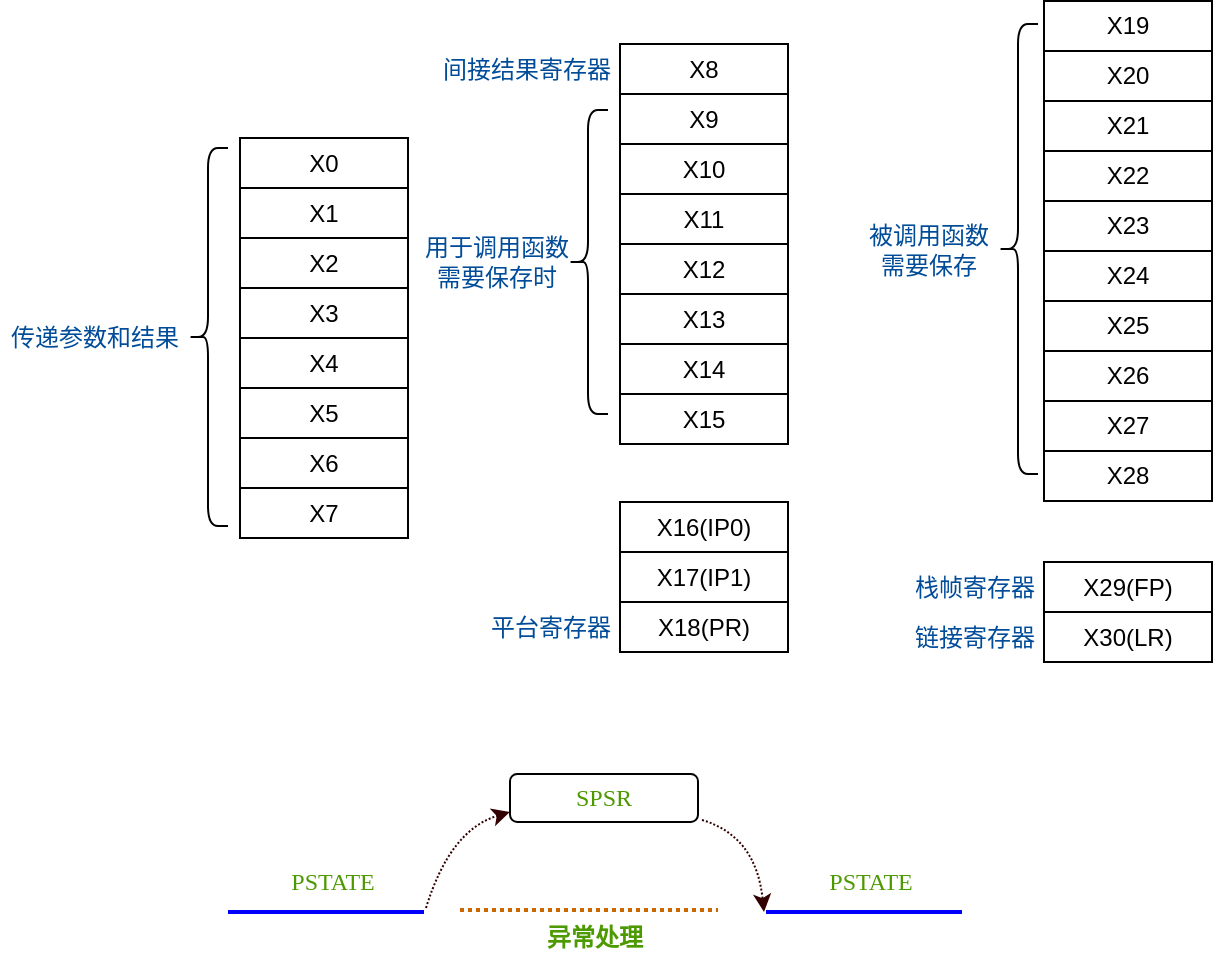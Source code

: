 <mxfile version="17.4.2" type="device" pages="2"><diagram id="R9M-o4KDBXztQSYrc-aY" name="第1章"><mxGraphModel dx="1024" dy="646" grid="0" gridSize="10" guides="1" tooltips="1" connect="1" arrows="1" fold="1" page="0" pageScale="1" pageWidth="827" pageHeight="1169" math="0" shadow="0"><root><mxCell id="0"/><mxCell id="1" parent="0"/><mxCell id="AcWKCiLFVOzuTCB2QuKQ-1" value="X0" style="rounded=0;whiteSpace=wrap;html=1;fillColor=default;" parent="1" vertex="1"><mxGeometry x="239" y="79" width="84" height="25" as="geometry"/></mxCell><mxCell id="AcWKCiLFVOzuTCB2QuKQ-2" value="X1" style="rounded=0;whiteSpace=wrap;html=1;fillColor=default;" parent="1" vertex="1"><mxGeometry x="239" y="104" width="84" height="25" as="geometry"/></mxCell><mxCell id="AcWKCiLFVOzuTCB2QuKQ-3" value="X2" style="rounded=0;whiteSpace=wrap;html=1;fillColor=default;" parent="1" vertex="1"><mxGeometry x="239" y="129" width="84" height="25" as="geometry"/></mxCell><mxCell id="AcWKCiLFVOzuTCB2QuKQ-4" value="X3" style="rounded=0;whiteSpace=wrap;html=1;fillColor=default;" parent="1" vertex="1"><mxGeometry x="239" y="154" width="84" height="25" as="geometry"/></mxCell><mxCell id="AcWKCiLFVOzuTCB2QuKQ-5" value="X4" style="rounded=0;whiteSpace=wrap;html=1;fillColor=default;" parent="1" vertex="1"><mxGeometry x="239" y="179" width="84" height="25" as="geometry"/></mxCell><mxCell id="AcWKCiLFVOzuTCB2QuKQ-6" value="X5" style="rounded=0;whiteSpace=wrap;html=1;fillColor=default;" parent="1" vertex="1"><mxGeometry x="239" y="204" width="84" height="25" as="geometry"/></mxCell><mxCell id="AcWKCiLFVOzuTCB2QuKQ-7" value="X6" style="rounded=0;whiteSpace=wrap;html=1;fillColor=default;" parent="1" vertex="1"><mxGeometry x="239" y="229" width="84" height="25" as="geometry"/></mxCell><mxCell id="AcWKCiLFVOzuTCB2QuKQ-8" value="X7" style="rounded=0;whiteSpace=wrap;html=1;fillColor=default;" parent="1" vertex="1"><mxGeometry x="239" y="254" width="84" height="25" as="geometry"/></mxCell><mxCell id="AcWKCiLFVOzuTCB2QuKQ-9" value="" style="shape=curlyBracket;whiteSpace=wrap;html=1;rounded=1;fillColor=default;" parent="1" vertex="1"><mxGeometry x="213" y="84" width="20" height="189" as="geometry"/></mxCell><mxCell id="AcWKCiLFVOzuTCB2QuKQ-10" value="&lt;font color=&quot;#004c99&quot;&gt;传递参数和结果&lt;/font&gt;" style="text;html=1;align=center;verticalAlign=middle;resizable=0;points=[];autosize=1;strokeColor=none;fillColor=none;" parent="1" vertex="1"><mxGeometry x="119" y="169.5" width="94" height="18" as="geometry"/></mxCell><mxCell id="AcWKCiLFVOzuTCB2QuKQ-11" value="X8" style="rounded=0;whiteSpace=wrap;html=1;fillColor=default;" parent="1" vertex="1"><mxGeometry x="429" y="32" width="84" height="25" as="geometry"/></mxCell><mxCell id="AcWKCiLFVOzuTCB2QuKQ-12" value="X9" style="rounded=0;whiteSpace=wrap;html=1;fillColor=default;" parent="1" vertex="1"><mxGeometry x="429" y="57" width="84" height="25" as="geometry"/></mxCell><mxCell id="AcWKCiLFVOzuTCB2QuKQ-13" value="X10" style="rounded=0;whiteSpace=wrap;html=1;fillColor=default;" parent="1" vertex="1"><mxGeometry x="429" y="82" width="84" height="25" as="geometry"/></mxCell><mxCell id="AcWKCiLFVOzuTCB2QuKQ-14" value="X11" style="rounded=0;whiteSpace=wrap;html=1;fillColor=default;" parent="1" vertex="1"><mxGeometry x="429" y="107" width="84" height="25" as="geometry"/></mxCell><mxCell id="AcWKCiLFVOzuTCB2QuKQ-15" value="X12" style="rounded=0;whiteSpace=wrap;html=1;fillColor=default;" parent="1" vertex="1"><mxGeometry x="429" y="132" width="84" height="25" as="geometry"/></mxCell><mxCell id="AcWKCiLFVOzuTCB2QuKQ-16" value="X13" style="rounded=0;whiteSpace=wrap;html=1;fillColor=default;" parent="1" vertex="1"><mxGeometry x="429" y="157" width="84" height="25" as="geometry"/></mxCell><mxCell id="AcWKCiLFVOzuTCB2QuKQ-17" value="X14" style="rounded=0;whiteSpace=wrap;html=1;fillColor=default;" parent="1" vertex="1"><mxGeometry x="429" y="182" width="84" height="25" as="geometry"/></mxCell><mxCell id="AcWKCiLFVOzuTCB2QuKQ-18" value="X15" style="rounded=0;whiteSpace=wrap;html=1;fillColor=default;" parent="1" vertex="1"><mxGeometry x="429" y="207" width="84" height="25" as="geometry"/></mxCell><mxCell id="AcWKCiLFVOzuTCB2QuKQ-19" value="&lt;font color=&quot;#004c99&quot;&gt;间接结果寄存器&lt;/font&gt;" style="text;html=1;align=center;verticalAlign=middle;resizable=0;points=[];autosize=1;strokeColor=none;fillColor=none;" parent="1" vertex="1"><mxGeometry x="335" y="35.5" width="94" height="18" as="geometry"/></mxCell><mxCell id="AcWKCiLFVOzuTCB2QuKQ-20" value="" style="shape=curlyBracket;whiteSpace=wrap;html=1;rounded=1;fillColor=default;" parent="1" vertex="1"><mxGeometry x="403" y="65" width="20" height="152" as="geometry"/></mxCell><mxCell id="AcWKCiLFVOzuTCB2QuKQ-21" value="&lt;font color=&quot;#004c99&quot;&gt;用于调用函数&lt;br&gt;需要保存时&lt;/font&gt;" style="text;html=1;align=center;verticalAlign=middle;resizable=0;points=[];autosize=1;strokeColor=none;fillColor=none;" parent="1" vertex="1"><mxGeometry x="326" y="125" width="82" height="32" as="geometry"/></mxCell><mxCell id="AcWKCiLFVOzuTCB2QuKQ-22" value="X16(IP0)" style="rounded=0;whiteSpace=wrap;html=1;fillColor=default;" parent="1" vertex="1"><mxGeometry x="429" y="261" width="84" height="25" as="geometry"/></mxCell><mxCell id="AcWKCiLFVOzuTCB2QuKQ-23" value="X17(IP1)" style="rounded=0;whiteSpace=wrap;html=1;fillColor=default;" parent="1" vertex="1"><mxGeometry x="429" y="286" width="84" height="25" as="geometry"/></mxCell><mxCell id="AcWKCiLFVOzuTCB2QuKQ-24" value="X18(PR)" style="rounded=0;whiteSpace=wrap;html=1;fillColor=default;" parent="1" vertex="1"><mxGeometry x="429" y="311" width="84" height="25" as="geometry"/></mxCell><mxCell id="AcWKCiLFVOzuTCB2QuKQ-25" value="&lt;font color=&quot;#004c99&quot;&gt;平台寄存器&lt;/font&gt;" style="text;html=1;align=center;verticalAlign=middle;resizable=0;points=[];autosize=1;strokeColor=none;fillColor=none;" parent="1" vertex="1"><mxGeometry x="359" y="314.5" width="70" height="18" as="geometry"/></mxCell><mxCell id="AcWKCiLFVOzuTCB2QuKQ-26" value="X19" style="rounded=0;whiteSpace=wrap;html=1;fillColor=default;" parent="1" vertex="1"><mxGeometry x="641" y="10.5" width="84" height="25" as="geometry"/></mxCell><mxCell id="AcWKCiLFVOzuTCB2QuKQ-27" value="X20" style="rounded=0;whiteSpace=wrap;html=1;fillColor=default;" parent="1" vertex="1"><mxGeometry x="641" y="35.5" width="84" height="25" as="geometry"/></mxCell><mxCell id="AcWKCiLFVOzuTCB2QuKQ-28" value="X21" style="rounded=0;whiteSpace=wrap;html=1;fillColor=default;" parent="1" vertex="1"><mxGeometry x="641" y="60.5" width="84" height="25" as="geometry"/></mxCell><mxCell id="AcWKCiLFVOzuTCB2QuKQ-29" value="X22" style="rounded=0;whiteSpace=wrap;html=1;fillColor=default;" parent="1" vertex="1"><mxGeometry x="641" y="85.5" width="84" height="25" as="geometry"/></mxCell><mxCell id="AcWKCiLFVOzuTCB2QuKQ-30" value="X23" style="rounded=0;whiteSpace=wrap;html=1;fillColor=default;" parent="1" vertex="1"><mxGeometry x="641" y="110.5" width="84" height="25" as="geometry"/></mxCell><mxCell id="AcWKCiLFVOzuTCB2QuKQ-31" value="X24" style="rounded=0;whiteSpace=wrap;html=1;fillColor=default;" parent="1" vertex="1"><mxGeometry x="641" y="135.5" width="84" height="25" as="geometry"/></mxCell><mxCell id="AcWKCiLFVOzuTCB2QuKQ-32" value="X25" style="rounded=0;whiteSpace=wrap;html=1;fillColor=default;" parent="1" vertex="1"><mxGeometry x="641" y="160.5" width="84" height="25" as="geometry"/></mxCell><mxCell id="AcWKCiLFVOzuTCB2QuKQ-33" value="X26" style="rounded=0;whiteSpace=wrap;html=1;fillColor=default;" parent="1" vertex="1"><mxGeometry x="641" y="185.5" width="84" height="25" as="geometry"/></mxCell><mxCell id="AcWKCiLFVOzuTCB2QuKQ-35" value="X29(FP)" style="rounded=0;whiteSpace=wrap;html=1;fillColor=default;" parent="1" vertex="1"><mxGeometry x="641" y="291" width="84" height="25" as="geometry"/></mxCell><mxCell id="AcWKCiLFVOzuTCB2QuKQ-36" value="X30(LR)" style="rounded=0;whiteSpace=wrap;html=1;fillColor=default;" parent="1" vertex="1"><mxGeometry x="641" y="316" width="84" height="25" as="geometry"/></mxCell><mxCell id="AcWKCiLFVOzuTCB2QuKQ-37" value="X27" style="rounded=0;whiteSpace=wrap;html=1;fillColor=default;" parent="1" vertex="1"><mxGeometry x="641" y="210.5" width="84" height="25" as="geometry"/></mxCell><mxCell id="AcWKCiLFVOzuTCB2QuKQ-38" value="X28" style="rounded=0;whiteSpace=wrap;html=1;fillColor=default;" parent="1" vertex="1"><mxGeometry x="641" y="235.5" width="84" height="25" as="geometry"/></mxCell><mxCell id="AcWKCiLFVOzuTCB2QuKQ-39" value="&lt;font color=&quot;#004c99&quot;&gt;被调用函数&lt;br&gt;需要保存&lt;br&gt;&lt;/font&gt;" style="text;html=1;align=center;verticalAlign=middle;resizable=0;points=[];autosize=1;strokeColor=none;fillColor=none;" parent="1" vertex="1"><mxGeometry x="548" y="118.5" width="70" height="32" as="geometry"/></mxCell><mxCell id="AcWKCiLFVOzuTCB2QuKQ-40" value="" style="shape=curlyBracket;whiteSpace=wrap;html=1;rounded=1;fillColor=default;" parent="1" vertex="1"><mxGeometry x="618" y="22" width="20" height="225" as="geometry"/></mxCell><mxCell id="AcWKCiLFVOzuTCB2QuKQ-41" value="&lt;font color=&quot;#004c99&quot;&gt;栈帧寄存器&lt;/font&gt;" style="text;html=1;align=center;verticalAlign=middle;resizable=0;points=[];autosize=1;strokeColor=none;fillColor=none;" parent="1" vertex="1"><mxGeometry x="571" y="294.5" width="70" height="18" as="geometry"/></mxCell><mxCell id="AcWKCiLFVOzuTCB2QuKQ-42" value="&lt;font color=&quot;#004c99&quot;&gt;链接寄存器&lt;/font&gt;" style="text;html=1;align=center;verticalAlign=middle;resizable=0;points=[];autosize=1;strokeColor=none;fillColor=none;" parent="1" vertex="1"><mxGeometry x="571" y="319.5" width="70" height="18" as="geometry"/></mxCell><mxCell id="AcWKCiLFVOzuTCB2QuKQ-43" value="" style="endArrow=none;html=1;rounded=0;fontColor=#004C99;strokeColor=#0000FF;strokeWidth=2;endSize=6;" parent="1" edge="1"><mxGeometry width="50" height="50" relative="1" as="geometry"><mxPoint x="233" y="466" as="sourcePoint"/><mxPoint x="331" y="466" as="targetPoint"/></mxGeometry></mxCell><mxCell id="AcWKCiLFVOzuTCB2QuKQ-44" value="&lt;font color=&quot;#4d9900&quot; face=&quot;Comic Sans MS&quot;&gt;PSTATE&lt;/font&gt;" style="text;html=1;align=center;verticalAlign=middle;resizable=0;points=[];autosize=1;strokeColor=none;fillColor=none;" parent="1" vertex="1"><mxGeometry x="256" y="441" width="57" height="19" as="geometry"/></mxCell><mxCell id="AcWKCiLFVOzuTCB2QuKQ-45" value="" style="endArrow=none;html=1;rounded=0;fontColor=#004C99;strokeColor=#CC6600;strokeWidth=2;endSize=6;comic=0;enumerate=0;orthogonal=0;fixDash=0;dashed=1;dashPattern=1 1;" parent="1" edge="1"><mxGeometry width="50" height="50" relative="1" as="geometry"><mxPoint x="349" y="465.0" as="sourcePoint"/><mxPoint x="478" y="465" as="targetPoint"/></mxGeometry></mxCell><mxCell id="AcWKCiLFVOzuTCB2QuKQ-46" value="&lt;font color=&quot;#4d9900&quot; face=&quot;Comic Sans MS&quot;&gt;&lt;b&gt;异常处理&lt;/b&gt;&lt;/font&gt;" style="text;html=1;align=center;verticalAlign=middle;resizable=0;points=[];autosize=1;strokeColor=none;fillColor=none;" parent="1" vertex="1"><mxGeometry x="387" y="469" width="58" height="19" as="geometry"/></mxCell><mxCell id="AcWKCiLFVOzuTCB2QuKQ-48" value="" style="endArrow=classic;html=1;dashed=1;dashPattern=1 1;comic=0;fontFamily=Comic Sans MS;fontColor=#4D9900;endSize=6;strokeColor=#330000;strokeWidth=1;curved=1;" parent="1" edge="1"><mxGeometry width="50" height="50" relative="1" as="geometry"><mxPoint x="332" y="464" as="sourcePoint"/><mxPoint x="374" y="416" as="targetPoint"/><Array as="points"><mxPoint x="344" y="425"/></Array></mxGeometry></mxCell><mxCell id="AcWKCiLFVOzuTCB2QuKQ-51" value="SPSR" style="rounded=1;whiteSpace=wrap;html=1;fontFamily=Comic Sans MS;fontColor=#4D9900;fillColor=default;" parent="1" vertex="1"><mxGeometry x="374" y="397" width="94" height="24" as="geometry"/></mxCell><mxCell id="AcWKCiLFVOzuTCB2QuKQ-52" value="" style="endArrow=classic;html=1;dashed=1;dashPattern=1 1;comic=0;fontFamily=Comic Sans MS;fontColor=#4D9900;endSize=6;strokeColor=#330000;strokeWidth=1;curved=1;" parent="1" edge="1"><mxGeometry width="50" height="50" relative="1" as="geometry"><mxPoint x="470" y="420" as="sourcePoint"/><mxPoint x="501" y="466" as="targetPoint"/><Array as="points"><mxPoint x="497" y="428"/></Array></mxGeometry></mxCell><mxCell id="AcWKCiLFVOzuTCB2QuKQ-53" value="" style="endArrow=none;html=1;rounded=0;fontColor=#004C99;strokeColor=#0000FF;strokeWidth=2;endSize=6;" parent="1" edge="1"><mxGeometry width="50" height="50" relative="1" as="geometry"><mxPoint x="502" y="466.0" as="sourcePoint"/><mxPoint x="600" y="466.0" as="targetPoint"/></mxGeometry></mxCell><mxCell id="AcWKCiLFVOzuTCB2QuKQ-54" value="&lt;font color=&quot;#4d9900&quot; face=&quot;Comic Sans MS&quot;&gt;PSTATE&lt;/font&gt;" style="text;html=1;align=center;verticalAlign=middle;resizable=0;points=[];autosize=1;strokeColor=none;fillColor=none;" parent="1" vertex="1"><mxGeometry x="525" y="441" width="57" height="19" as="geometry"/></mxCell></root></mxGraphModel></diagram><diagram id="s_nJan5JTg-ojhhydyan" name="第4章"><mxGraphModel dx="1573" dy="718" grid="0" gridSize="10" guides="1" tooltips="1" connect="1" arrows="1" fold="1" page="0" pageScale="1" pageWidth="827" pageHeight="1169" math="0" shadow="0"><root><mxCell id="0"/><mxCell id="1" parent="0"/><mxCell id="wyWOlgm1hhI70I8ye2Ru-1" value="" style="rounded=0;whiteSpace=wrap;html=1;fillColor=#f5f5f5;fontColor=#333333;strokeColor=#666666;" vertex="1" parent="1"><mxGeometry x="-144" y="185" width="488" height="60" as="geometry"/></mxCell><mxCell id="wyWOlgm1hhI70I8ye2Ru-2" value="&lt;font style=&quot;font-size: 18px&quot;&gt;0&lt;/font&gt;" style="rounded=0;whiteSpace=wrap;html=1;fillColor=#fff2cc;strokeColor=#d6b656;" vertex="1" parent="1"><mxGeometry x="344" y="185" width="78" height="60" as="geometry"/></mxCell><mxCell id="wyWOlgm1hhI70I8ye2Ru-3" value="&lt;font style=&quot;font-size: 18px&quot;&gt;1&lt;/font&gt;" style="rounded=0;whiteSpace=wrap;html=1;fillColor=#fff2cc;strokeColor=#d6b656;" vertex="1" parent="1"><mxGeometry x="422" y="185" width="78" height="60" as="geometry"/></mxCell><mxCell id="wyWOlgm1hhI70I8ye2Ru-4" value="&lt;font style=&quot;font-size: 18px&quot;&gt;0&lt;/font&gt;" style="rounded=0;whiteSpace=wrap;html=1;fillColor=#fff2cc;strokeColor=#d6b656;" vertex="1" parent="1"><mxGeometry x="500" y="185" width="78" height="60" as="geometry"/></mxCell><mxCell id="wyWOlgm1hhI70I8ye2Ru-5" value="&lt;font style=&quot;font-size: 18px&quot;&gt;1&lt;/font&gt;" style="rounded=0;whiteSpace=wrap;html=1;fillColor=#fff2cc;strokeColor=#d6b656;" vertex="1" parent="1"><mxGeometry x="578" y="185" width="78" height="60" as="geometry"/></mxCell><mxCell id="wyWOlgm1hhI70I8ye2Ru-6" value="" style="rounded=0;whiteSpace=wrap;html=1;fillColor=#f5f5f5;fontColor=#333333;strokeColor=#666666;" vertex="1" parent="1"><mxGeometry x="-144" y="406" width="179" height="60" as="geometry"/></mxCell><mxCell id="wyWOlgm1hhI70I8ye2Ru-7" value="&lt;font style=&quot;font-size: 18px&quot;&gt;0&lt;/font&gt;" style="rounded=0;whiteSpace=wrap;html=1;fillColor=#fff2cc;strokeColor=#d6b656;" vertex="1" parent="1"><mxGeometry x="344" y="406" width="78" height="60" as="geometry"/></mxCell><mxCell id="wyWOlgm1hhI70I8ye2Ru-8" value="&lt;font style=&quot;font-size: 18px&quot;&gt;0&lt;/font&gt;" style="rounded=0;whiteSpace=wrap;html=1;fillColor=#fff2cc;strokeColor=#d6b656;" vertex="1" parent="1"><mxGeometry x="422" y="406" width="78" height="60" as="geometry"/></mxCell><mxCell id="wyWOlgm1hhI70I8ye2Ru-9" value="&lt;font style=&quot;font-size: 18px&quot;&gt;0&lt;/font&gt;" style="rounded=0;whiteSpace=wrap;html=1;fillColor=#fff2cc;strokeColor=#d6b656;" vertex="1" parent="1"><mxGeometry x="500" y="406" width="78" height="60" as="geometry"/></mxCell><mxCell id="wyWOlgm1hhI70I8ye2Ru-10" value="&lt;font style=&quot;font-size: 18px&quot;&gt;0&lt;/font&gt;" style="rounded=0;whiteSpace=wrap;html=1;fillColor=#fff2cc;strokeColor=#d6b656;" vertex="1" parent="1"><mxGeometry x="578" y="406" width="78" height="60" as="geometry"/></mxCell><mxCell id="wyWOlgm1hhI70I8ye2Ru-11" value="&lt;font style=&quot;font-size: 18px&quot;&gt;0&lt;/font&gt;" style="rounded=0;whiteSpace=wrap;html=1;fillColor=#fff2cc;strokeColor=#d6b656;" vertex="1" parent="1"><mxGeometry x="32" y="406" width="78" height="60" as="geometry"/></mxCell><mxCell id="wyWOlgm1hhI70I8ye2Ru-12" value="&lt;font style=&quot;font-size: 18px&quot;&gt;1&lt;/font&gt;" style="rounded=0;whiteSpace=wrap;html=1;fillColor=#fff2cc;strokeColor=#d6b656;" vertex="1" parent="1"><mxGeometry x="110" y="406" width="78" height="60" as="geometry"/></mxCell><mxCell id="wyWOlgm1hhI70I8ye2Ru-13" value="&lt;font style=&quot;font-size: 18px&quot;&gt;0&lt;/font&gt;" style="rounded=0;whiteSpace=wrap;html=1;fillColor=#fff2cc;strokeColor=#d6b656;" vertex="1" parent="1"><mxGeometry x="188" y="406" width="78" height="60" as="geometry"/></mxCell><mxCell id="wyWOlgm1hhI70I8ye2Ru-14" value="&lt;font style=&quot;font-size: 18px&quot;&gt;1&lt;/font&gt;" style="rounded=0;whiteSpace=wrap;html=1;fillColor=#fff2cc;strokeColor=#d6b656;" vertex="1" parent="1"><mxGeometry x="266" y="406" width="78" height="60" as="geometry"/></mxCell><mxCell id="wyWOlgm1hhI70I8ye2Ru-15" value="" style="endArrow=classic;html=1;rounded=0;fontSize=18;exitX=1;exitY=1;exitDx=0;exitDy=0;entryX=0;entryY=0;entryDx=0;entryDy=0;" edge="1" parent="1" source="wyWOlgm1hhI70I8ye2Ru-1" target="wyWOlgm1hhI70I8ye2Ru-11"><mxGeometry width="50" height="50" relative="1" as="geometry"><mxPoint x="202" y="374" as="sourcePoint"/><mxPoint x="252" y="324" as="targetPoint"/></mxGeometry></mxCell><mxCell id="wyWOlgm1hhI70I8ye2Ru-16" value="" style="endArrow=classic;html=1;rounded=0;fontSize=18;exitX=1;exitY=1;exitDx=0;exitDy=0;entryX=0;entryY=0;entryDx=0;entryDy=0;" edge="1" parent="1"><mxGeometry width="50" height="50" relative="1" as="geometry"><mxPoint x="656" y="245" as="sourcePoint"/><mxPoint x="344" y="406.0" as="targetPoint"/></mxGeometry></mxCell><mxCell id="wyWOlgm1hhI70I8ye2Ru-17" value="0" style="text;html=1;align=center;verticalAlign=middle;resizable=0;points=[];autosize=1;strokeColor=none;fillColor=none;fontSize=18;" vertex="1" parent="1"><mxGeometry x="626" y="370" width="20" height="26" as="geometry"/></mxCell><mxCell id="wyWOlgm1hhI70I8ye2Ru-18" value="&lt;font style=&quot;font-size: 24px&quot;&gt;bfi x0,x1, #4, #4&lt;/font&gt;" style="text;html=1;align=center;verticalAlign=middle;resizable=0;points=[];autosize=1;strokeColor=none;fillColor=none;fontSize=18;" vertex="1" parent="1"><mxGeometry x="-126" y="312" width="180" height="29" as="geometry"/></mxCell><mxCell id="wyWOlgm1hhI70I8ye2Ru-19" value="0" style="text;html=1;align=center;verticalAlign=middle;resizable=0;points=[];autosize=1;strokeColor=none;fillColor=none;fontSize=18;" vertex="1" parent="1"><mxGeometry x="626" y="149" width="20" height="26" as="geometry"/></mxCell><mxCell id="wyWOlgm1hhI70I8ye2Ru-20" value="3" style="text;html=1;align=center;verticalAlign=middle;resizable=0;points=[];autosize=1;strokeColor=none;fillColor=none;fontSize=18;" vertex="1" parent="1"><mxGeometry x="356" y="151" width="20" height="26" as="geometry"/></mxCell><mxCell id="wyWOlgm1hhI70I8ye2Ru-21" value="4" style="text;html=1;align=center;verticalAlign=middle;resizable=0;points=[];autosize=1;strokeColor=none;fillColor=none;fontSize=18;" vertex="1" parent="1"><mxGeometry x="304" y="151" width="20" height="26" as="geometry"/></mxCell><mxCell id="wyWOlgm1hhI70I8ye2Ru-22" value="63" style="text;html=1;align=center;verticalAlign=middle;resizable=0;points=[];autosize=1;strokeColor=none;fillColor=none;fontSize=18;" vertex="1" parent="1"><mxGeometry x="-144" y="149" width="30" height="26" as="geometry"/></mxCell><mxCell id="wyWOlgm1hhI70I8ye2Ru-23" value="&lt;font style=&quot;font-size: 18px&quot;&gt;0&lt;/font&gt;" style="rounded=0;whiteSpace=wrap;html=1;fillColor=#f5f5f5;fontColor=#333333;strokeColor=#666666;" vertex="1" parent="1"><mxGeometry x="-146" y="1088" width="488" height="60" as="geometry"/></mxCell><mxCell id="wyWOlgm1hhI70I8ye2Ru-24" value="&lt;font style=&quot;font-size: 18px&quot;&gt;1&lt;/font&gt;" style="rounded=0;whiteSpace=wrap;html=1;fillColor=#ffe6cc;strokeColor=#d79b00;" vertex="1" parent="1"><mxGeometry x="342" y="1088" width="78" height="60" as="geometry"/></mxCell><mxCell id="wyWOlgm1hhI70I8ye2Ru-25" value="&lt;font style=&quot;font-size: 18px&quot;&gt;0&lt;/font&gt;" style="rounded=0;whiteSpace=wrap;html=1;fillColor=#ffe6cc;strokeColor=#d79b00;" vertex="1" parent="1"><mxGeometry x="420" y="1088" width="78" height="60" as="geometry"/></mxCell><mxCell id="wyWOlgm1hhI70I8ye2Ru-26" value="&lt;font style=&quot;font-size: 18px&quot;&gt;0&lt;/font&gt;" style="rounded=0;whiteSpace=wrap;html=1;fillColor=#ffe6cc;strokeColor=#d79b00;" vertex="1" parent="1"><mxGeometry x="498" y="1088" width="78" height="60" as="geometry"/></mxCell><mxCell id="wyWOlgm1hhI70I8ye2Ru-27" value="&lt;font style=&quot;font-size: 18px&quot;&gt;0&lt;/font&gt;" style="rounded=0;whiteSpace=wrap;html=1;fillColor=#ffe6cc;strokeColor=#d79b00;" vertex="1" parent="1"><mxGeometry x="576" y="1088" width="78" height="60" as="geometry"/></mxCell><mxCell id="wyWOlgm1hhI70I8ye2Ru-28" value="&lt;font style=&quot;font-size: 18px&quot;&gt;0&lt;/font&gt;" style="rounded=0;whiteSpace=wrap;html=1;fillColor=#f5f5f5;fontColor=#333333;strokeColor=#666666;" vertex="1" parent="1"><mxGeometry x="-144" y="875" width="179" height="60" as="geometry"/></mxCell><mxCell id="wyWOlgm1hhI70I8ye2Ru-29" value="&lt;font style=&quot;font-size: 18px&quot;&gt;0&lt;/font&gt;" style="rounded=0;whiteSpace=wrap;html=1;fillColor=#fff2cc;strokeColor=#d6b656;" vertex="1" parent="1"><mxGeometry x="344" y="875" width="78" height="60" as="geometry"/></mxCell><mxCell id="wyWOlgm1hhI70I8ye2Ru-30" value="&lt;font style=&quot;font-size: 18px&quot;&gt;0&lt;/font&gt;" style="rounded=0;whiteSpace=wrap;html=1;fillColor=#fff2cc;strokeColor=#d6b656;" vertex="1" parent="1"><mxGeometry x="422" y="875" width="78" height="60" as="geometry"/></mxCell><mxCell id="wyWOlgm1hhI70I8ye2Ru-31" value="&lt;font style=&quot;font-size: 18px&quot;&gt;0&lt;/font&gt;" style="rounded=0;whiteSpace=wrap;html=1;fillColor=#fff2cc;strokeColor=#d6b656;" vertex="1" parent="1"><mxGeometry x="500" y="875" width="78" height="60" as="geometry"/></mxCell><mxCell id="wyWOlgm1hhI70I8ye2Ru-32" value="&lt;font style=&quot;font-size: 18px&quot;&gt;0&lt;/font&gt;" style="rounded=0;whiteSpace=wrap;html=1;fillColor=#fff2cc;strokeColor=#d6b656;" vertex="1" parent="1"><mxGeometry x="578" y="875" width="78" height="60" as="geometry"/></mxCell><mxCell id="wyWOlgm1hhI70I8ye2Ru-33" value="&lt;font style=&quot;font-size: 18px&quot;&gt;1&lt;/font&gt;" style="rounded=0;whiteSpace=wrap;html=1;fillColor=#ffe6cc;strokeColor=#d79b00;" vertex="1" parent="1"><mxGeometry x="32" y="875" width="78" height="60" as="geometry"/></mxCell><mxCell id="wyWOlgm1hhI70I8ye2Ru-34" value="&lt;font style=&quot;font-size: 18px&quot;&gt;0&lt;/font&gt;" style="rounded=0;whiteSpace=wrap;html=1;fillColor=#ffe6cc;strokeColor=#d79b00;" vertex="1" parent="1"><mxGeometry x="110" y="875" width="78" height="60" as="geometry"/></mxCell><mxCell id="wyWOlgm1hhI70I8ye2Ru-35" value="&lt;font style=&quot;font-size: 18px&quot;&gt;0&lt;/font&gt;" style="rounded=0;whiteSpace=wrap;html=1;fillColor=#ffe6cc;strokeColor=#d79b00;" vertex="1" parent="1"><mxGeometry x="188" y="875" width="78" height="60" as="geometry"/></mxCell><mxCell id="wyWOlgm1hhI70I8ye2Ru-36" value="&lt;font style=&quot;font-size: 18px&quot;&gt;0&lt;/font&gt;" style="rounded=0;whiteSpace=wrap;html=1;fillColor=#ffe6cc;strokeColor=#d79b00;" vertex="1" parent="1"><mxGeometry x="266" y="875" width="78" height="60" as="geometry"/></mxCell><mxCell id="wyWOlgm1hhI70I8ye2Ru-37" value="" style="endArrow=classic;html=1;rounded=0;fontSize=18;exitX=0;exitY=1;exitDx=0;exitDy=0;entryX=0;entryY=0;entryDx=0;entryDy=0;" edge="1" parent="1" source="wyWOlgm1hhI70I8ye2Ru-33" target="wyWOlgm1hhI70I8ye2Ru-24"><mxGeometry width="50" height="50" relative="1" as="geometry"><mxPoint x="202" y="843" as="sourcePoint"/><mxPoint x="384" y="1014" as="targetPoint"/></mxGeometry></mxCell><mxCell id="wyWOlgm1hhI70I8ye2Ru-38" value="" style="endArrow=classic;html=1;rounded=0;fontSize=18;exitX=1;exitY=1;exitDx=0;exitDy=0;" edge="1" parent="1" source="wyWOlgm1hhI70I8ye2Ru-36"><mxGeometry width="50" height="50" relative="1" as="geometry"><mxPoint x="656" y="714" as="sourcePoint"/><mxPoint x="652" y="1085" as="targetPoint"/></mxGeometry></mxCell><mxCell id="wyWOlgm1hhI70I8ye2Ru-39" value="0" style="text;html=1;align=center;verticalAlign=middle;resizable=0;points=[];autosize=1;strokeColor=none;fillColor=none;fontSize=18;" vertex="1" parent="1"><mxGeometry x="626" y="839" width="20" height="26" as="geometry"/></mxCell><mxCell id="wyWOlgm1hhI70I8ye2Ru-40" value="&lt;font style=&quot;font-size: 24px&quot;&gt;ubfx x0,x2, #4, #4&lt;/font&gt;" style="text;html=1;align=center;verticalAlign=middle;resizable=0;points=[];autosize=1;strokeColor=none;fillColor=none;fontSize=18;" vertex="1" parent="1"><mxGeometry x="-135" y="998" width="199" height="28" as="geometry"/></mxCell><mxCell id="wyWOlgm1hhI70I8ye2Ru-41" value="0" style="text;html=1;align=center;verticalAlign=middle;resizable=0;points=[];autosize=1;strokeColor=none;fillColor=none;fontSize=18;" vertex="1" parent="1"><mxGeometry x="624" y="1052" width="20" height="26" as="geometry"/></mxCell><mxCell id="wyWOlgm1hhI70I8ye2Ru-42" value="3" style="text;html=1;align=center;verticalAlign=middle;resizable=0;points=[];autosize=1;strokeColor=none;fillColor=none;fontSize=18;" vertex="1" parent="1"><mxGeometry x="382" y="1054" width="20" height="26" as="geometry"/></mxCell><mxCell id="wyWOlgm1hhI70I8ye2Ru-43" value="4" style="text;html=1;align=center;verticalAlign=middle;resizable=0;points=[];autosize=1;strokeColor=none;fillColor=none;fontSize=18;" vertex="1" parent="1"><mxGeometry x="330" y="1054" width="20" height="26" as="geometry"/></mxCell><mxCell id="wyWOlgm1hhI70I8ye2Ru-44" value="63" style="text;html=1;align=center;verticalAlign=middle;resizable=0;points=[];autosize=1;strokeColor=none;fillColor=none;fontSize=18;" vertex="1" parent="1"><mxGeometry x="-146" y="1052" width="30" height="26" as="geometry"/></mxCell><mxCell id="wyWOlgm1hhI70I8ye2Ru-47" value="" style="endArrow=classic;html=1;rounded=0;fontSize=18;" edge="1" parent="1"><mxGeometry width="50" height="50" relative="1" as="geometry"><mxPoint x="409" y="1178" as="sourcePoint"/><mxPoint x="69" y="1178" as="targetPoint"/></mxGeometry></mxCell><mxCell id="wyWOlgm1hhI70I8ye2Ru-48" value="&lt;span style=&quot;font-size: 24px&quot;&gt;不做符号扩展，全部填充0&lt;/span&gt;" style="text;html=1;align=center;verticalAlign=middle;resizable=0;points=[];autosize=1;strokeColor=none;fillColor=none;fontSize=18;" vertex="1" parent="1"><mxGeometry x="87" y="1190" width="287" height="28" as="geometry"/></mxCell><mxCell id="wyWOlgm1hhI70I8ye2Ru-49" value="63" style="text;html=1;align=center;verticalAlign=middle;resizable=0;points=[];autosize=1;strokeColor=none;fillColor=none;fontSize=18;" vertex="1" parent="1"><mxGeometry x="-153" y="839" width="30" height="26" as="geometry"/></mxCell><mxCell id="wyWOlgm1hhI70I8ye2Ru-50" value="3" style="text;html=1;align=center;verticalAlign=middle;resizable=0;points=[];autosize=1;strokeColor=none;fillColor=none;fontSize=18;" vertex="1" parent="1"><mxGeometry x="382" y="843" width="20" height="26" as="geometry"/></mxCell><mxCell id="wyWOlgm1hhI70I8ye2Ru-51" value="4" style="text;html=1;align=center;verticalAlign=middle;resizable=0;points=[];autosize=1;strokeColor=none;fillColor=none;fontSize=18;" vertex="1" parent="1"><mxGeometry x="330" y="843" width="20" height="26" as="geometry"/></mxCell><mxCell id="wyWOlgm1hhI70I8ye2Ru-52" value="7" style="text;html=1;align=center;verticalAlign=middle;resizable=0;points=[];autosize=1;strokeColor=none;fillColor=none;fontSize=18;" vertex="1" parent="1"><mxGeometry x="67" y="839" width="20" height="26" as="geometry"/></mxCell><mxCell id="wyWOlgm1hhI70I8ye2Ru-53" value="8" style="text;html=1;align=center;verticalAlign=middle;resizable=0;points=[];autosize=1;strokeColor=none;fillColor=none;fontSize=18;" vertex="1" parent="1"><mxGeometry x="15" y="839" width="20" height="26" as="geometry"/></mxCell><mxCell id="wyWOlgm1hhI70I8ye2Ru-54" value="&lt;font style=&quot;font-size: 18px&quot;&gt;1&lt;/font&gt;" style="rounded=0;whiteSpace=wrap;html=1;fillColor=#f5f5f5;fontColor=#333333;strokeColor=#666666;" vertex="1" parent="1"><mxGeometry x="-143" y="1509" width="488" height="60" as="geometry"/></mxCell><mxCell id="wyWOlgm1hhI70I8ye2Ru-55" value="&lt;font style=&quot;font-size: 18px&quot;&gt;1&lt;/font&gt;" style="rounded=0;whiteSpace=wrap;html=1;fillColor=#ffe6cc;strokeColor=#d79b00;" vertex="1" parent="1"><mxGeometry x="345" y="1509" width="78" height="60" as="geometry"/></mxCell><mxCell id="wyWOlgm1hhI70I8ye2Ru-56" value="&lt;font style=&quot;font-size: 18px&quot;&gt;0&lt;/font&gt;" style="rounded=0;whiteSpace=wrap;html=1;fillColor=#ffe6cc;strokeColor=#d79b00;" vertex="1" parent="1"><mxGeometry x="423" y="1509" width="78" height="60" as="geometry"/></mxCell><mxCell id="wyWOlgm1hhI70I8ye2Ru-57" value="&lt;font style=&quot;font-size: 18px&quot;&gt;0&lt;/font&gt;" style="rounded=0;whiteSpace=wrap;html=1;fillColor=#ffe6cc;strokeColor=#d79b00;" vertex="1" parent="1"><mxGeometry x="501" y="1509" width="78" height="60" as="geometry"/></mxCell><mxCell id="wyWOlgm1hhI70I8ye2Ru-58" value="&lt;font style=&quot;font-size: 18px&quot;&gt;0&lt;/font&gt;" style="rounded=0;whiteSpace=wrap;html=1;fillColor=#ffe6cc;strokeColor=#d79b00;" vertex="1" parent="1"><mxGeometry x="579" y="1509" width="78" height="60" as="geometry"/></mxCell><mxCell id="wyWOlgm1hhI70I8ye2Ru-59" value="&lt;font style=&quot;font-size: 18px&quot;&gt;0&lt;/font&gt;" style="rounded=0;whiteSpace=wrap;html=1;fillColor=#f5f5f5;fontColor=#333333;strokeColor=#666666;" vertex="1" parent="1"><mxGeometry x="-141" y="1296" width="179" height="60" as="geometry"/></mxCell><mxCell id="wyWOlgm1hhI70I8ye2Ru-60" value="&lt;font style=&quot;font-size: 18px&quot;&gt;0&lt;/font&gt;" style="rounded=0;whiteSpace=wrap;html=1;fillColor=#fff2cc;strokeColor=#d6b656;" vertex="1" parent="1"><mxGeometry x="347" y="1296" width="78" height="60" as="geometry"/></mxCell><mxCell id="wyWOlgm1hhI70I8ye2Ru-61" value="&lt;font style=&quot;font-size: 18px&quot;&gt;0&lt;/font&gt;" style="rounded=0;whiteSpace=wrap;html=1;fillColor=#fff2cc;strokeColor=#d6b656;" vertex="1" parent="1"><mxGeometry x="425" y="1296" width="78" height="60" as="geometry"/></mxCell><mxCell id="wyWOlgm1hhI70I8ye2Ru-62" value="&lt;font style=&quot;font-size: 18px&quot;&gt;0&lt;/font&gt;" style="rounded=0;whiteSpace=wrap;html=1;fillColor=#fff2cc;strokeColor=#d6b656;" vertex="1" parent="1"><mxGeometry x="503" y="1296" width="78" height="60" as="geometry"/></mxCell><mxCell id="wyWOlgm1hhI70I8ye2Ru-63" value="&lt;font style=&quot;font-size: 18px&quot;&gt;0&lt;/font&gt;" style="rounded=0;whiteSpace=wrap;html=1;fillColor=#fff2cc;strokeColor=#d6b656;" vertex="1" parent="1"><mxGeometry x="581" y="1296" width="78" height="60" as="geometry"/></mxCell><mxCell id="wyWOlgm1hhI70I8ye2Ru-64" value="&lt;font style=&quot;font-size: 18px&quot;&gt;1&lt;/font&gt;" style="rounded=0;whiteSpace=wrap;html=1;fillColor=#ffe6cc;strokeColor=#d79b00;" vertex="1" parent="1"><mxGeometry x="35" y="1296" width="78" height="60" as="geometry"/></mxCell><mxCell id="wyWOlgm1hhI70I8ye2Ru-65" value="&lt;font style=&quot;font-size: 18px&quot;&gt;0&lt;/font&gt;" style="rounded=0;whiteSpace=wrap;html=1;fillColor=#ffe6cc;strokeColor=#d79b00;" vertex="1" parent="1"><mxGeometry x="112" y="1296" width="79" height="60" as="geometry"/></mxCell><mxCell id="wyWOlgm1hhI70I8ye2Ru-66" value="&lt;font style=&quot;font-size: 18px&quot;&gt;0&lt;/font&gt;" style="rounded=0;whiteSpace=wrap;html=1;fillColor=#ffe6cc;strokeColor=#d79b00;" vertex="1" parent="1"><mxGeometry x="191" y="1296" width="78" height="60" as="geometry"/></mxCell><mxCell id="wyWOlgm1hhI70I8ye2Ru-67" value="&lt;font style=&quot;font-size: 18px&quot;&gt;0&lt;/font&gt;" style="rounded=0;whiteSpace=wrap;html=1;fillColor=#ffe6cc;strokeColor=#d79b00;" vertex="1" parent="1"><mxGeometry x="269" y="1296" width="78" height="60" as="geometry"/></mxCell><mxCell id="wyWOlgm1hhI70I8ye2Ru-68" value="" style="endArrow=classic;html=1;rounded=0;fontSize=18;exitX=0;exitY=1;exitDx=0;exitDy=0;entryX=0;entryY=0;entryDx=0;entryDy=0;" edge="1" parent="1" source="wyWOlgm1hhI70I8ye2Ru-64" target="wyWOlgm1hhI70I8ye2Ru-55"><mxGeometry width="50" height="50" relative="1" as="geometry"><mxPoint x="205" y="1264" as="sourcePoint"/><mxPoint x="387" y="1435" as="targetPoint"/></mxGeometry></mxCell><mxCell id="wyWOlgm1hhI70I8ye2Ru-69" value="" style="endArrow=classic;html=1;rounded=0;fontSize=18;exitX=1;exitY=1;exitDx=0;exitDy=0;" edge="1" parent="1" source="wyWOlgm1hhI70I8ye2Ru-67"><mxGeometry width="50" height="50" relative="1" as="geometry"><mxPoint x="659" y="1135" as="sourcePoint"/><mxPoint x="655" y="1506" as="targetPoint"/></mxGeometry></mxCell><mxCell id="wyWOlgm1hhI70I8ye2Ru-70" value="0" style="text;html=1;align=center;verticalAlign=middle;resizable=0;points=[];autosize=1;strokeColor=none;fillColor=none;fontSize=18;" vertex="1" parent="1"><mxGeometry x="629" y="1260" width="20" height="26" as="geometry"/></mxCell><mxCell id="wyWOlgm1hhI70I8ye2Ru-71" value="&lt;font style=&quot;font-size: 24px&quot;&gt;sbfx x1,x2, #4, #4&lt;/font&gt;" style="text;html=1;align=center;verticalAlign=middle;resizable=0;points=[];autosize=1;strokeColor=none;fillColor=none;fontSize=18;" vertex="1" parent="1"><mxGeometry x="-131" y="1419" width="198" height="28" as="geometry"/></mxCell><mxCell id="wyWOlgm1hhI70I8ye2Ru-72" value="0" style="text;html=1;align=center;verticalAlign=middle;resizable=0;points=[];autosize=1;strokeColor=none;fillColor=none;fontSize=18;" vertex="1" parent="1"><mxGeometry x="627" y="1473" width="20" height="26" as="geometry"/></mxCell><mxCell id="wyWOlgm1hhI70I8ye2Ru-73" value="3" style="text;html=1;align=center;verticalAlign=middle;resizable=0;points=[];autosize=1;strokeColor=none;fillColor=none;fontSize=18;" vertex="1" parent="1"><mxGeometry x="385" y="1475" width="20" height="26" as="geometry"/></mxCell><mxCell id="wyWOlgm1hhI70I8ye2Ru-74" value="4" style="text;html=1;align=center;verticalAlign=middle;resizable=0;points=[];autosize=1;strokeColor=none;fillColor=none;fontSize=18;" vertex="1" parent="1"><mxGeometry x="333" y="1475" width="20" height="26" as="geometry"/></mxCell><mxCell id="wyWOlgm1hhI70I8ye2Ru-75" value="63" style="text;html=1;align=center;verticalAlign=middle;resizable=0;points=[];autosize=1;strokeColor=none;fillColor=none;fontSize=18;" vertex="1" parent="1"><mxGeometry x="-143" y="1473" width="30" height="26" as="geometry"/></mxCell><mxCell id="wyWOlgm1hhI70I8ye2Ru-76" value="" style="endArrow=classic;html=1;rounded=0;fontSize=18;" edge="1" parent="1"><mxGeometry width="50" height="50" relative="1" as="geometry"><mxPoint x="412.0" y="1599" as="sourcePoint"/><mxPoint x="72" y="1599" as="targetPoint"/></mxGeometry></mxCell><mxCell id="wyWOlgm1hhI70I8ye2Ru-77" value="&lt;span style=&quot;font-size: 24px&quot;&gt;符号扩展&lt;/span&gt;" style="text;html=1;align=center;verticalAlign=middle;resizable=0;points=[];autosize=1;strokeColor=none;fillColor=none;fontSize=18;" vertex="1" parent="1"><mxGeometry x="181" y="1611" width="106" height="28" as="geometry"/></mxCell><mxCell id="wyWOlgm1hhI70I8ye2Ru-78" value="63" style="text;html=1;align=center;verticalAlign=middle;resizable=0;points=[];autosize=1;strokeColor=none;fillColor=none;fontSize=18;" vertex="1" parent="1"><mxGeometry x="-150" y="1260" width="30" height="26" as="geometry"/></mxCell><mxCell id="wyWOlgm1hhI70I8ye2Ru-79" value="3" style="text;html=1;align=center;verticalAlign=middle;resizable=0;points=[];autosize=1;strokeColor=none;fillColor=none;fontSize=18;" vertex="1" parent="1"><mxGeometry x="385" y="1264" width="20" height="26" as="geometry"/></mxCell><mxCell id="wyWOlgm1hhI70I8ye2Ru-80" value="4" style="text;html=1;align=center;verticalAlign=middle;resizable=0;points=[];autosize=1;strokeColor=none;fillColor=none;fontSize=18;" vertex="1" parent="1"><mxGeometry x="333" y="1264" width="20" height="26" as="geometry"/></mxCell><mxCell id="wyWOlgm1hhI70I8ye2Ru-81" value="7" style="text;html=1;align=center;verticalAlign=middle;resizable=0;points=[];autosize=1;strokeColor=none;fillColor=none;fontSize=18;" vertex="1" parent="1"><mxGeometry x="70" y="1260" width="20" height="26" as="geometry"/></mxCell><mxCell id="wyWOlgm1hhI70I8ye2Ru-82" value="8" style="text;html=1;align=center;verticalAlign=middle;resizable=0;points=[];autosize=1;strokeColor=none;fillColor=none;fontSize=18;" vertex="1" parent="1"><mxGeometry x="18" y="1260" width="20" height="26" as="geometry"/></mxCell></root></mxGraphModel></diagram></mxfile>